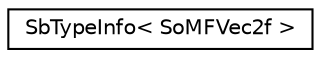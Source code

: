 digraph "Graphical Class Hierarchy"
{
 // LATEX_PDF_SIZE
  edge [fontname="Helvetica",fontsize="10",labelfontname="Helvetica",labelfontsize="10"];
  node [fontname="Helvetica",fontsize="10",shape=record];
  rankdir="LR";
  Node0 [label="SbTypeInfo\< SoMFVec2f \>",height=0.2,width=0.4,color="black", fillcolor="white", style="filled",URL="$structSbTypeInfo_3_01SoMFVec2f_01_4.html",tooltip=" "];
}
